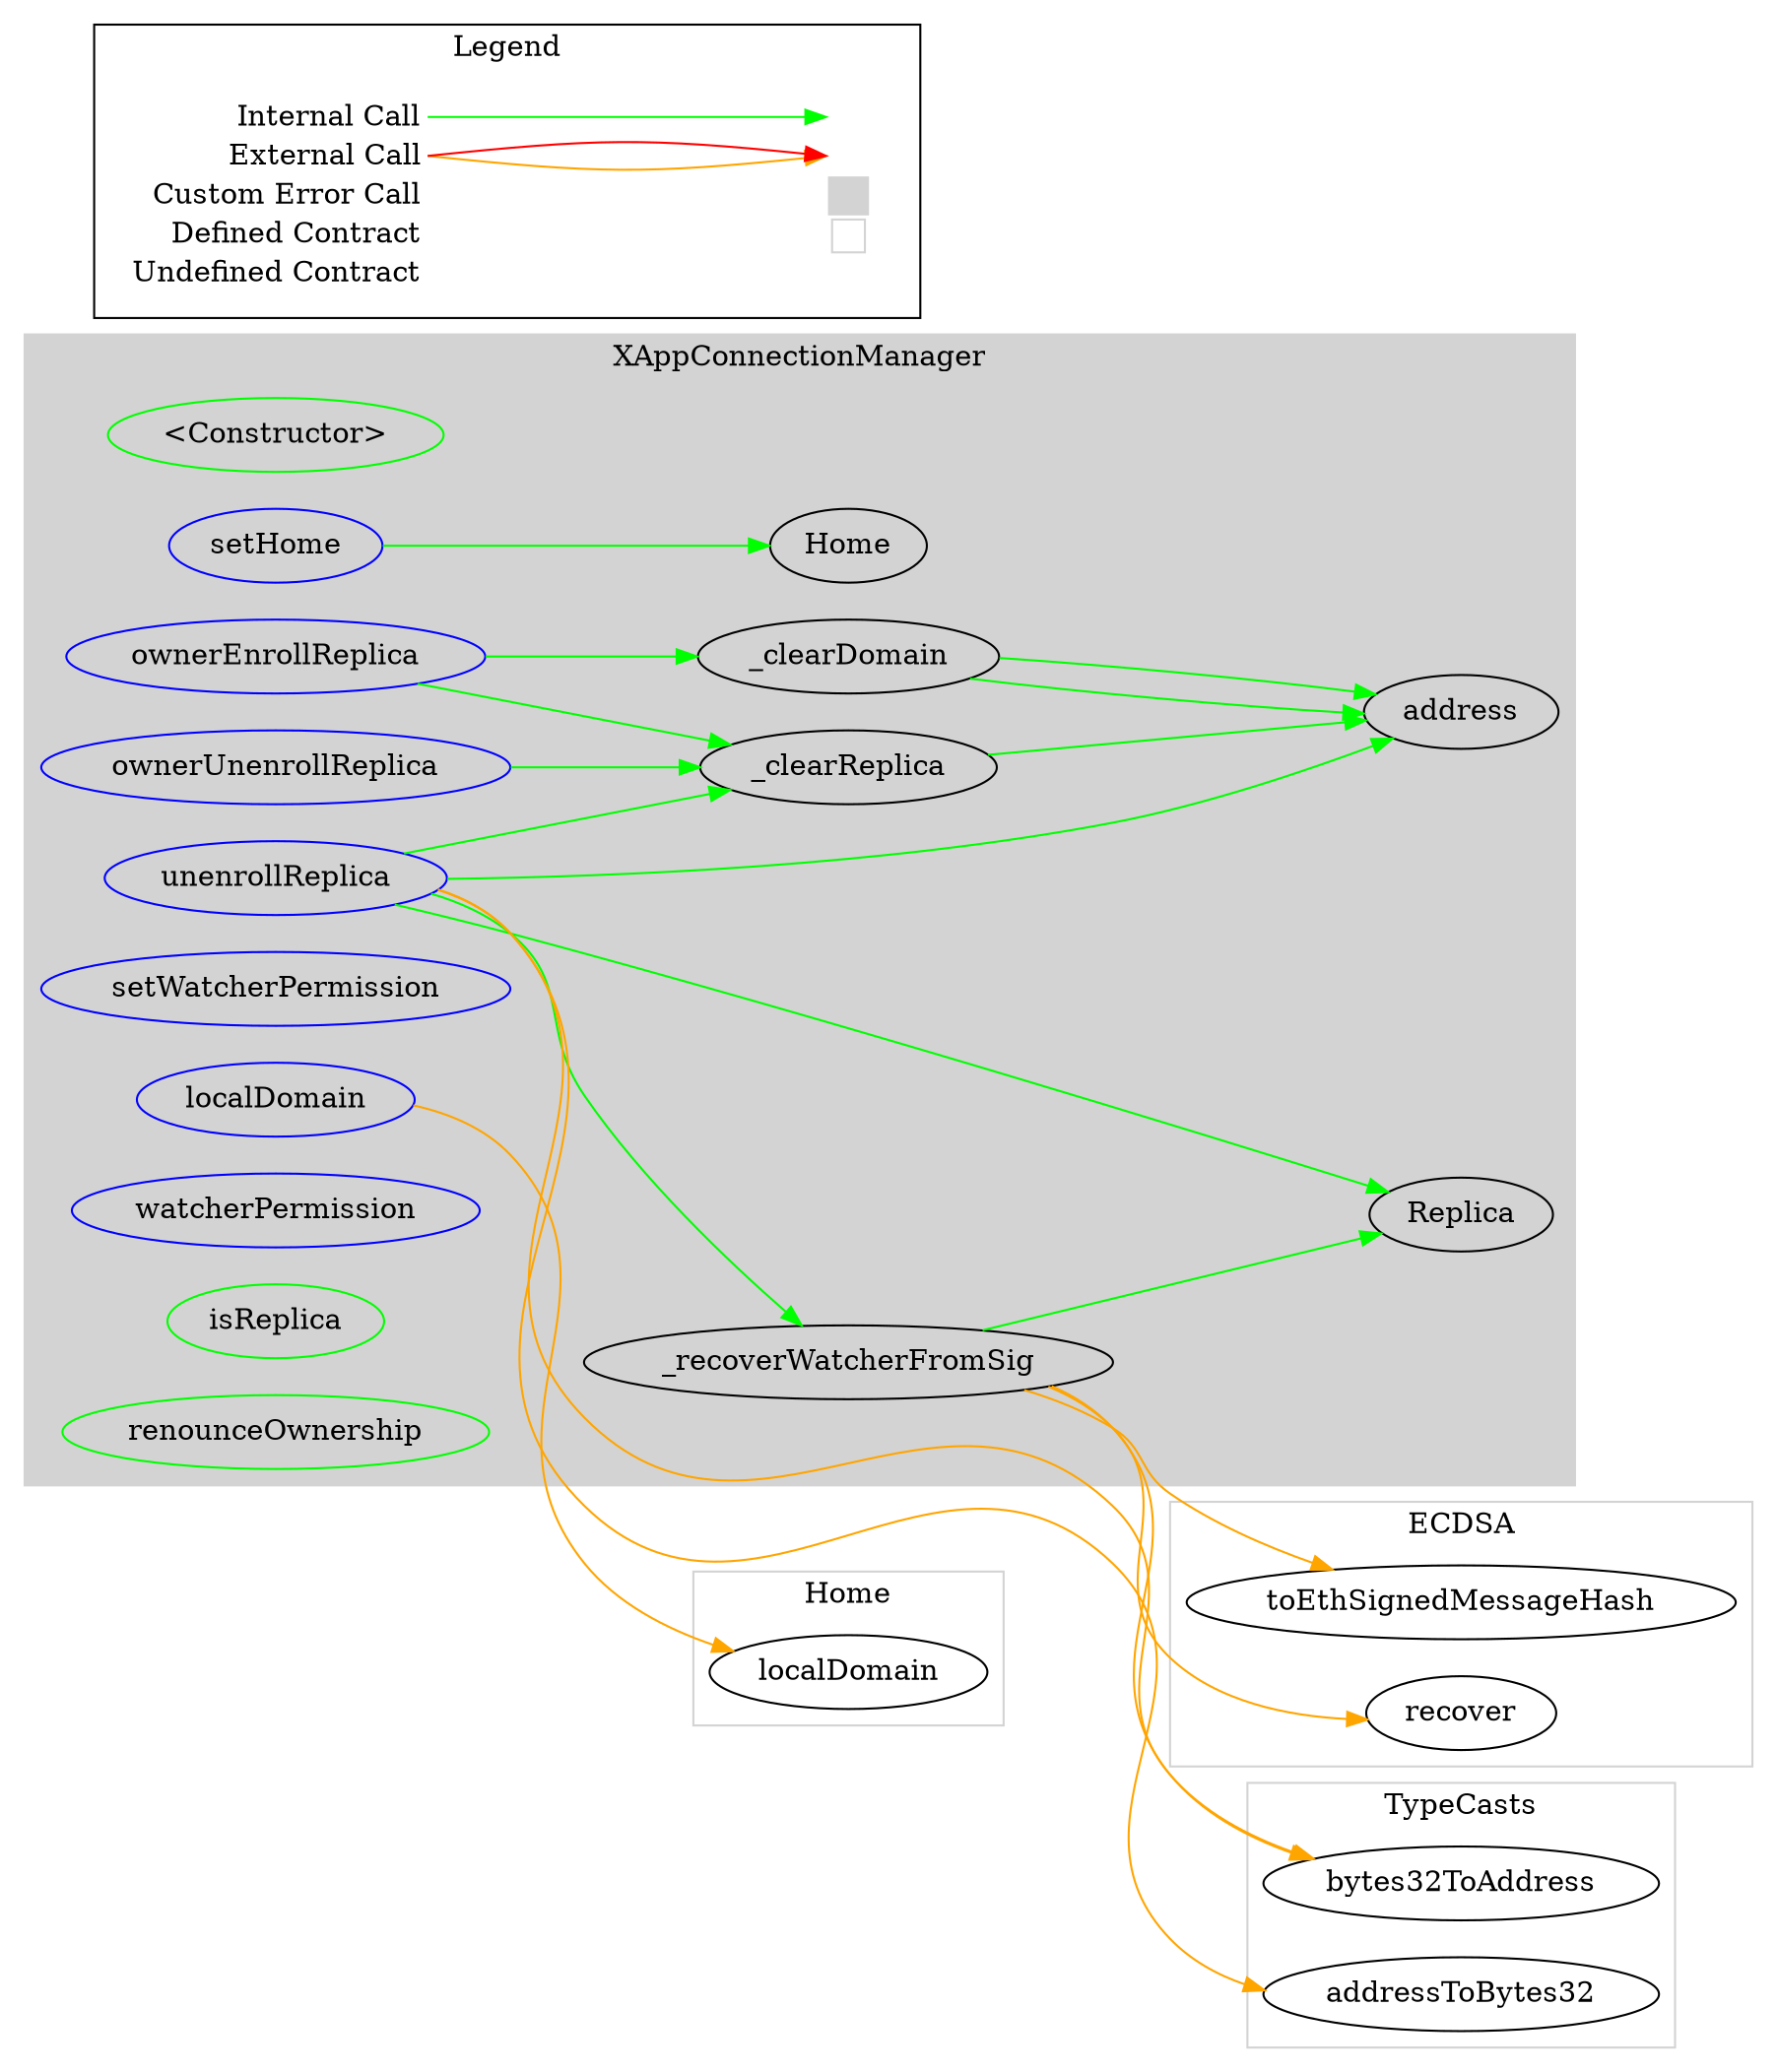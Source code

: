 digraph G {
  graph [ ratio = "auto", page = "100", compound =true ];
subgraph "clusterXAppConnectionManager" {
  graph [ label = "XAppConnectionManager", color = "lightgray", style = "filled", bgcolor = "lightgray" ];
  "XAppConnectionManager.<Constructor>" [ label = "<Constructor>", color = "green" ];
  "XAppConnectionManager.unenrollReplica" [ label = "unenrollReplica", color = "blue" ];
  "XAppConnectionManager.setHome" [ label = "setHome", color = "blue" ];
  "XAppConnectionManager.ownerEnrollReplica" [ label = "ownerEnrollReplica", color = "blue" ];
  "XAppConnectionManager.ownerUnenrollReplica" [ label = "ownerUnenrollReplica", color = "blue" ];
  "XAppConnectionManager.setWatcherPermission" [ label = "setWatcherPermission", color = "blue" ];
  "XAppConnectionManager.localDomain" [ label = "localDomain", color = "blue" ];
  "XAppConnectionManager.watcherPermission" [ label = "watcherPermission", color = "blue" ];
  "XAppConnectionManager.isReplica" [ label = "isReplica", color = "green" ];
  "XAppConnectionManager._clearReplica" [ label = "_clearReplica" ];
  "XAppConnectionManager._clearDomain" [ label = "_clearDomain" ];
  "XAppConnectionManager._recoverWatcherFromSig" [ label = "_recoverWatcherFromSig" ];
  "XAppConnectionManager.renounceOwnership" [ label = "renounceOwnership", color = "green" ];
  "XAppConnectionManager.address" [ label = "address" ];
  "XAppConnectionManager.Replica" [ label = "Replica" ];
  "XAppConnectionManager.Home" [ label = "Home" ];
}

subgraph "clusterTypeCasts" {
  graph [ label = "TypeCasts", color = "lightgray" ];
  "TypeCasts.bytes32ToAddress" [ label = "bytes32ToAddress" ];
  "TypeCasts.addressToBytes32" [ label = "addressToBytes32" ];
}

subgraph "clusterHome" {
  graph [ label = "Home", color = "lightgray" ];
  "Home.localDomain" [ label = "localDomain" ];
}

subgraph "clusterECDSA" {
  graph [ label = "ECDSA", color = "lightgray" ];
  "ECDSA.toEthSignedMessageHash" [ label = "toEthSignedMessageHash" ];
  "ECDSA.recover" [ label = "recover" ];
}

  "XAppConnectionManager.unenrollReplica";
  "XAppConnectionManager.address";
  "XAppConnectionManager.Replica";
  "TypeCasts.bytes32ToAddress";
  "XAppConnectionManager._recoverWatcherFromSig";
  "TypeCasts.addressToBytes32";
  "XAppConnectionManager._clearReplica";
  "XAppConnectionManager.setHome";
  "XAppConnectionManager.Home";
  "XAppConnectionManager.ownerEnrollReplica";
  "XAppConnectionManager._clearDomain";
  "XAppConnectionManager.ownerUnenrollReplica";
  "XAppConnectionManager.localDomain";
  "Home.localDomain";
  "ECDSA.toEthSignedMessageHash";
  "ECDSA.recover";
  "XAppConnectionManager.unenrollReplica" -> "XAppConnectionManager.address" [ color = "green" ];
  "XAppConnectionManager.unenrollReplica" -> "XAppConnectionManager.Replica" [ color = "green" ];
  "XAppConnectionManager.unenrollReplica" -> "TypeCasts.bytes32ToAddress" [ color = "orange" ];
  "XAppConnectionManager.unenrollReplica" -> "XAppConnectionManager._recoverWatcherFromSig" [ color = "green" ];
  "XAppConnectionManager.unenrollReplica" -> "TypeCasts.addressToBytes32" [ color = "orange" ];
  "XAppConnectionManager.unenrollReplica" -> "XAppConnectionManager._clearReplica" [ color = "green" ];
  "XAppConnectionManager.setHome" -> "XAppConnectionManager.Home" [ color = "green" ];
  "XAppConnectionManager.ownerEnrollReplica" -> "XAppConnectionManager._clearReplica" [ color = "green" ];
  "XAppConnectionManager.ownerEnrollReplica" -> "XAppConnectionManager._clearDomain" [ color = "green" ];
  "XAppConnectionManager.ownerUnenrollReplica" -> "XAppConnectionManager._clearReplica" [ color = "green" ];
  "XAppConnectionManager.localDomain" -> "Home.localDomain" [ color = "orange" ];
  "XAppConnectionManager._clearReplica" -> "XAppConnectionManager.address" [ color = "green" ];
  "XAppConnectionManager._clearDomain" -> "XAppConnectionManager.address" [ color = "green" ];
  "XAppConnectionManager._clearDomain" -> "XAppConnectionManager.address" [ color = "green" ];
  "XAppConnectionManager._recoverWatcherFromSig" -> "XAppConnectionManager.Replica" [ color = "green" ];
  "XAppConnectionManager._recoverWatcherFromSig" -> "TypeCasts.bytes32ToAddress" [ color = "orange" ];
  "XAppConnectionManager._recoverWatcherFromSig" -> "ECDSA.toEthSignedMessageHash" [ color = "orange" ];
  "XAppConnectionManager._recoverWatcherFromSig" -> "ECDSA.recover" [ color = "orange" ];


rankdir=LR
node [shape=plaintext]
subgraph cluster_01 { 
label = "Legend";
key [label=<<table border="0" cellpadding="2" cellspacing="0" cellborder="0">
  <tr><td align="right" port="i1">Internal Call</td></tr>
  <tr><td align="right" port="i2">External Call</td></tr>
  <tr><td align="right" port="i2">Custom Error Call</td></tr>
  <tr><td align="right" port="i3">Defined Contract</td></tr>
  <tr><td align="right" port="i4">Undefined Contract</td></tr>
  </table>>]
key2 [label=<<table border="0" cellpadding="2" cellspacing="0" cellborder="0">
  <tr><td port="i1">&nbsp;&nbsp;&nbsp;</td></tr>
  <tr><td port="i2">&nbsp;&nbsp;&nbsp;</td></tr>
  <tr><td port="i3" bgcolor="lightgray">&nbsp;&nbsp;&nbsp;</td></tr>
  <tr><td port="i4">
    <table border="1" cellborder="0" cellspacing="0" cellpadding="7" color="lightgray">
      <tr>
       <td></td>
      </tr>
     </table>
  </td></tr>
  </table>>]
key:i1:e -> key2:i1:w [color="green"]
key:i2:e -> key2:i2:w [color="orange"]
key:i2:e -> key2:i2:w [color="red"]
}
}

